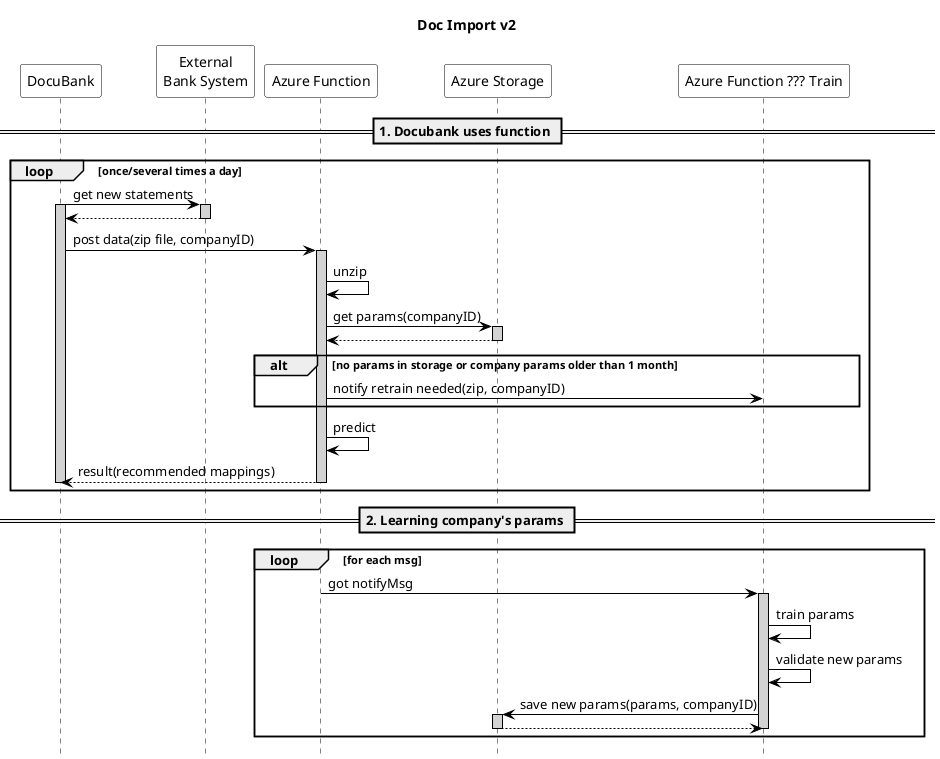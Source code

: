 @startuml Doc import
skinparam sequence {
    ParticipantBorderColor Black
    ActorBorderColor Black

    ParticipantBackgroundColor White
    ActorBackgroundColor White

    ArrowColor black
    LifeLineBorderColor black
    LifeLineBackgroundColor lightgray

    BoxBorderColor black
}
skinparam databaseBackgroundColor White
skinparam dataBaseBorderColor Blue

hide footbox
title Doc Import v2

' skinparam handwritten true

participant "DocuBank" as docu
participant "External\nBank System" as bank
participant "Azure Function" as predictor
participant "Azure Storage" as storage
participant "Azure Function ??? Train" as trainer

== 1. Docubank uses function ==

loop once/several times a day
    docu -> bank: get new statements
    activate docu
    activate bank
    bank --> docu:
    deactivate bank

    docu -> predictor: post data(zip file, companyID)
    activate predictor
    predictor -> predictor: unzip
    predictor -> storage: get params(companyID)
    activate storage
    storage --> predictor
    deactivate storage
    alt no params in storage or company params older than 1 month
        predictor -> trainer: notify retrain needed(zip, companyID)
    end
    predictor -> predictor: predict
    predictor --> docu: result(recommended mappings)
    deactivate predictor
    deactivate docu
end

== 2. Learning company's params ==
loop for each msg

    predictor -> trainer: got notifyMsg
    activate trainer
    trainer -> trainer: train params
    trainer -> trainer: validate new params
    trainer -> storage: save new params(params, companyID)
    activate storage
    storage --> trainer
    deactivate storage
    deactivate trainer
end

@enduml